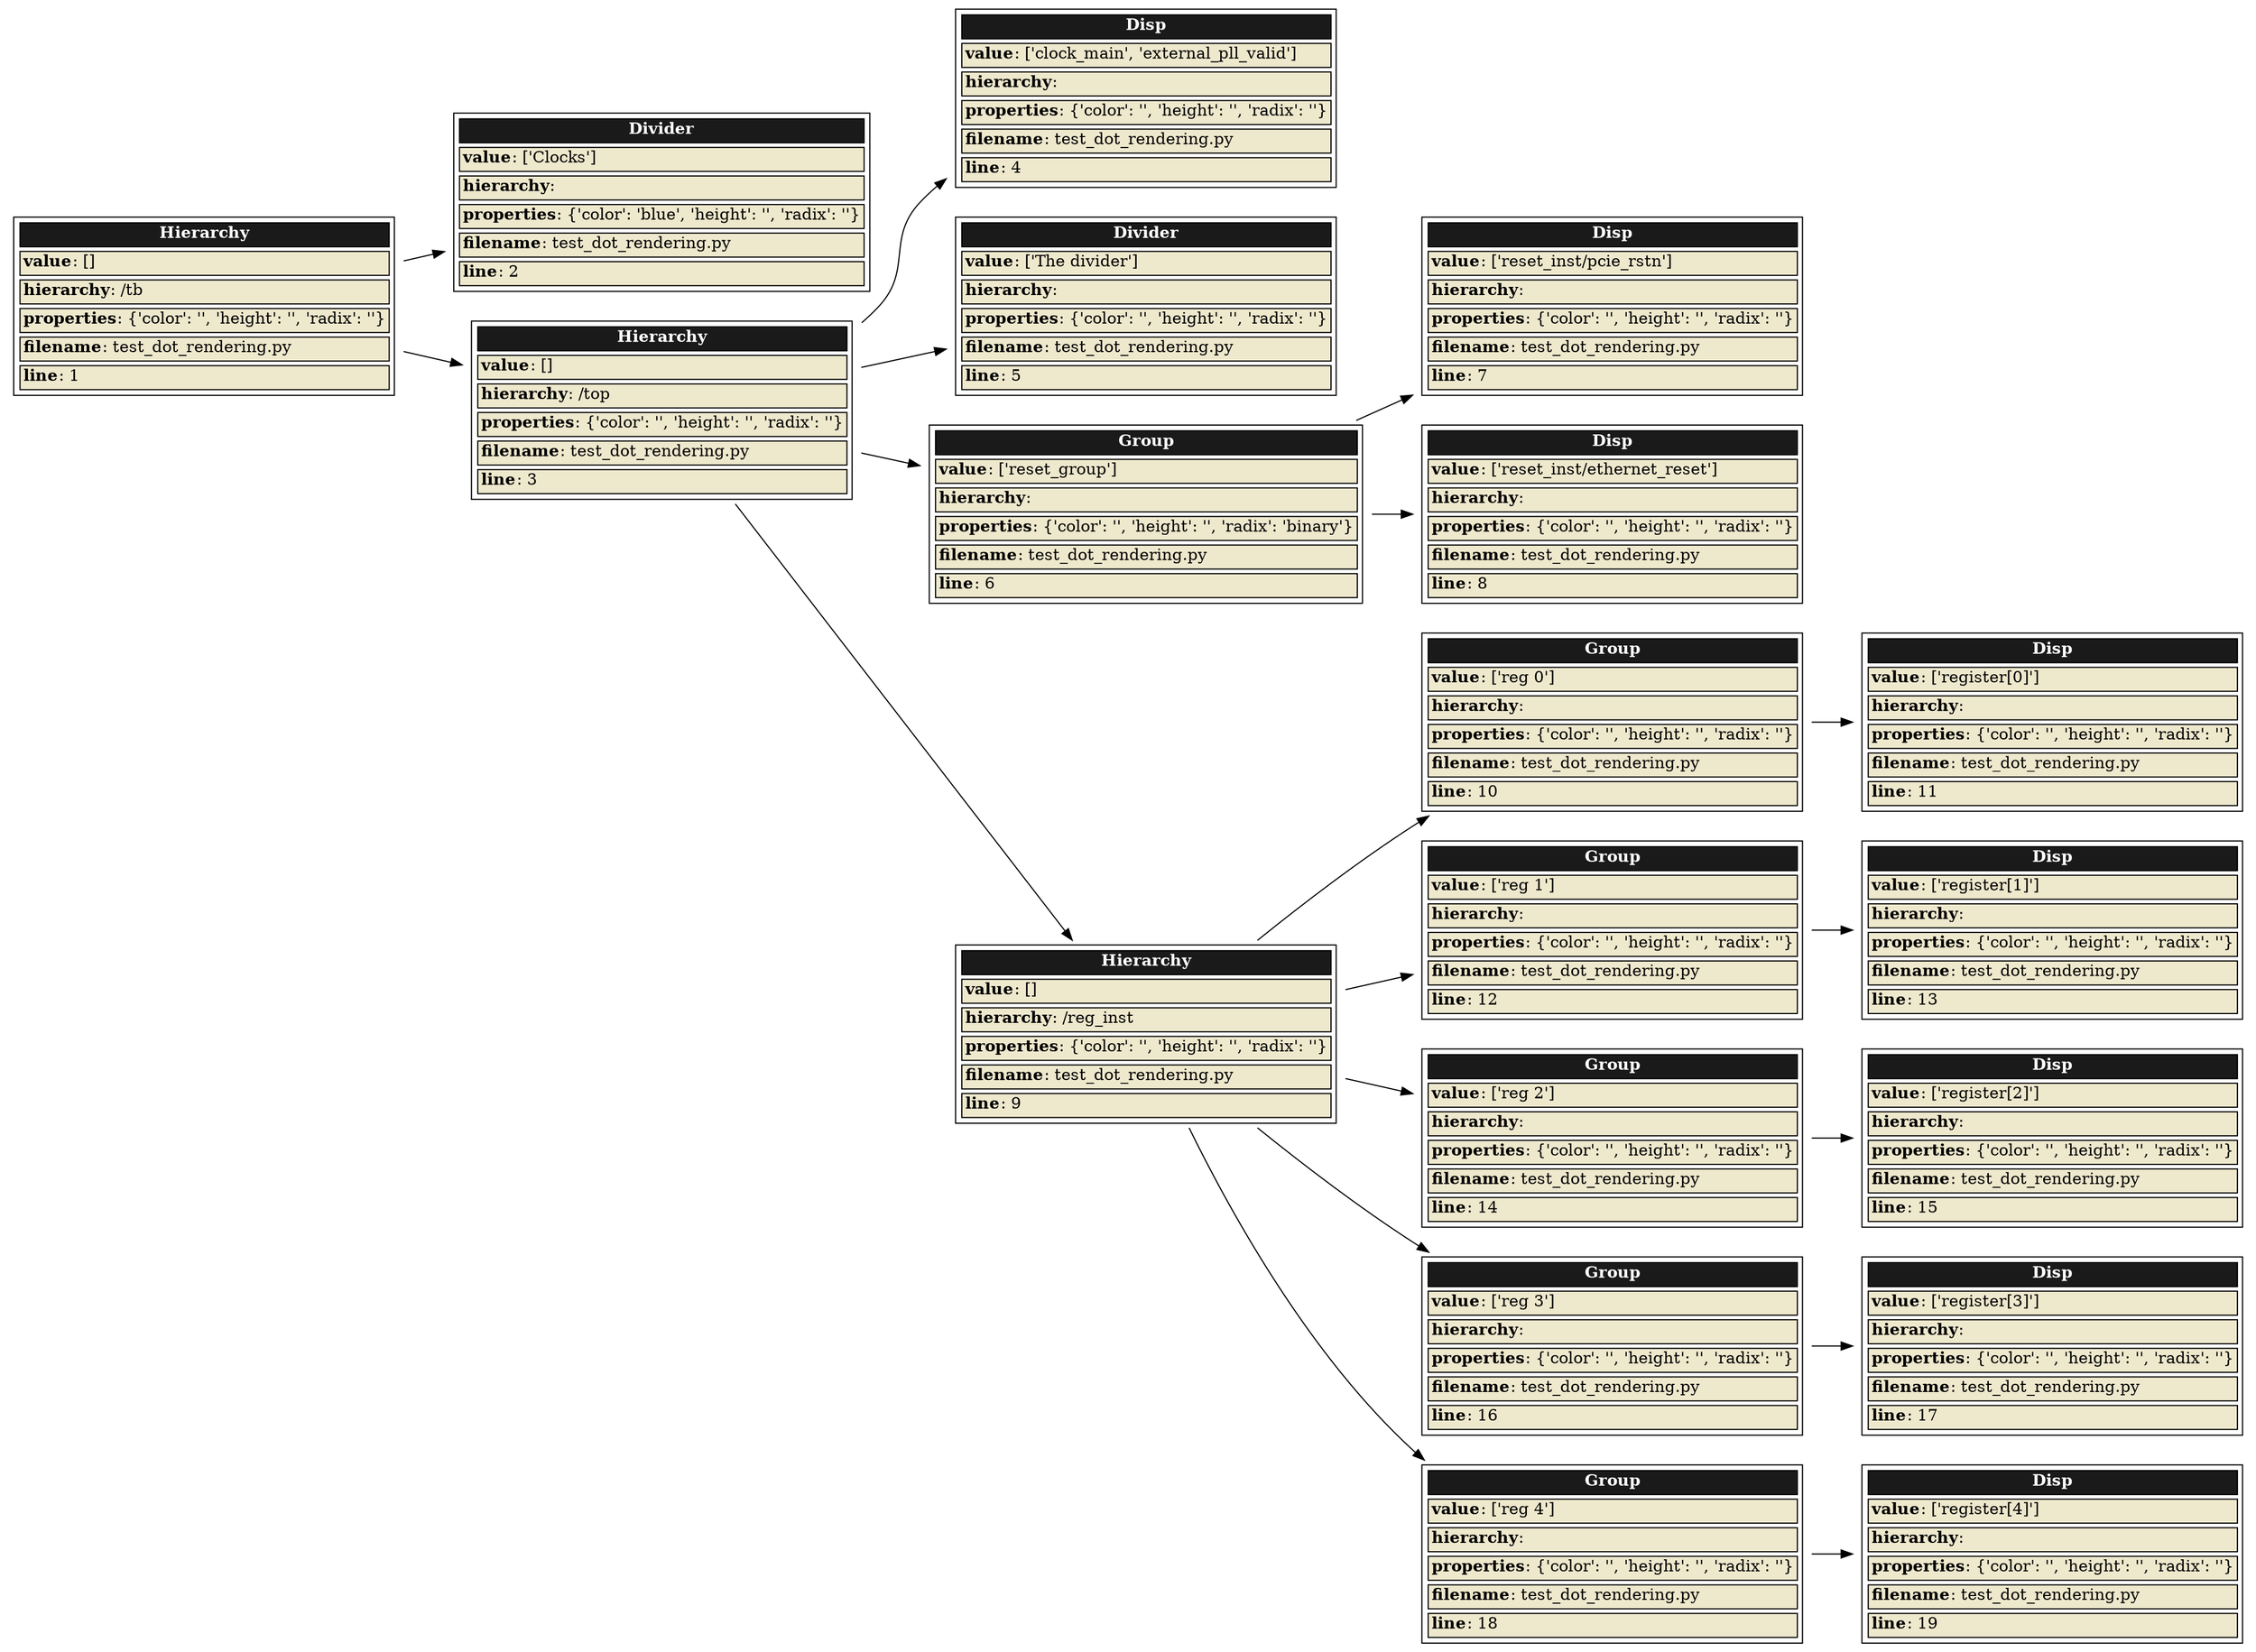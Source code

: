 digraph G {
    rankdir=LR;
    node [shape=plaintext];
    n0 [label=< <TABLE BORDER="1" CELLBORDER="1" CELLSPACING="4">
        <TR><TD BGCOLOR="gray10"><FONT COLOR="white"><b>Hierarchy</b></FONT></TD></TR>
        <TR><TD BGCOLOR="cornsilk2" ALIGN="LEFT"><b>value</b>: []</TD></TR>
        <TR><TD BGCOLOR="cornsilk2" ALIGN="LEFT"><b>hierarchy</b>: /tb</TD></TR>
        <TR><TD BGCOLOR="cornsilk2" ALIGN="LEFT"><b>properties</b>: {'color': '', 'height': '', 'radix': ''}</TD></TR>
        <TR><TD BGCOLOR="cornsilk2" ALIGN="LEFT"><b>filename</b>: test_dot_rendering.py</TD></TR>
        <TR><TD BGCOLOR="cornsilk2" ALIGN="LEFT"><b>line</b>: 1</TD></TR></TABLE> >];
    n1 [label=< <TABLE BORDER="1" CELLBORDER="1" CELLSPACING="4">
        <TR><TD BGCOLOR="gray10"><FONT COLOR="white"><b>Divider</b></FONT></TD></TR>
        <TR><TD BGCOLOR="cornsilk2" ALIGN="LEFT"><b>value</b>: ['Clocks']</TD></TR>
        <TR><TD BGCOLOR="cornsilk2" ALIGN="LEFT"><b>hierarchy</b>: </TD></TR>
        <TR><TD BGCOLOR="cornsilk2" ALIGN="LEFT"><b>properties</b>: {'color': 'blue', 'height': '', 'radix': ''}</TD></TR>
        <TR><TD BGCOLOR="cornsilk2" ALIGN="LEFT"><b>filename</b>: test_dot_rendering.py</TD></TR>
        <TR><TD BGCOLOR="cornsilk2" ALIGN="LEFT"><b>line</b>: 2</TD></TR></TABLE> >];
    n0 -> n1;
    n2 [label=< <TABLE BORDER="1" CELLBORDER="1" CELLSPACING="4">
        <TR><TD BGCOLOR="gray10"><FONT COLOR="white"><b>Hierarchy</b></FONT></TD></TR>
        <TR><TD BGCOLOR="cornsilk2" ALIGN="LEFT"><b>value</b>: []</TD></TR>
        <TR><TD BGCOLOR="cornsilk2" ALIGN="LEFT"><b>hierarchy</b>: /top</TD></TR>
        <TR><TD BGCOLOR="cornsilk2" ALIGN="LEFT"><b>properties</b>: {'color': '', 'height': '', 'radix': ''}</TD></TR>
        <TR><TD BGCOLOR="cornsilk2" ALIGN="LEFT"><b>filename</b>: test_dot_rendering.py</TD></TR>
        <TR><TD BGCOLOR="cornsilk2" ALIGN="LEFT"><b>line</b>: 3</TD></TR></TABLE> >];
    n3 [label=< <TABLE BORDER="1" CELLBORDER="1" CELLSPACING="4">
        <TR><TD BGCOLOR="gray10"><FONT COLOR="white"><b>Disp</b></FONT></TD></TR>
        <TR><TD BGCOLOR="cornsilk2" ALIGN="LEFT"><b>value</b>: ['clock_main', 'external_pll_valid']</TD></TR>
        <TR><TD BGCOLOR="cornsilk2" ALIGN="LEFT"><b>hierarchy</b>: </TD></TR>
        <TR><TD BGCOLOR="cornsilk2" ALIGN="LEFT"><b>properties</b>: {'color': '', 'height': '', 'radix': ''}</TD></TR>
        <TR><TD BGCOLOR="cornsilk2" ALIGN="LEFT"><b>filename</b>: test_dot_rendering.py</TD></TR>
        <TR><TD BGCOLOR="cornsilk2" ALIGN="LEFT"><b>line</b>: 4</TD></TR></TABLE> >];
    n2 -> n3;
    n4 [label=< <TABLE BORDER="1" CELLBORDER="1" CELLSPACING="4">
        <TR><TD BGCOLOR="gray10"><FONT COLOR="white"><b>Divider</b></FONT></TD></TR>
        <TR><TD BGCOLOR="cornsilk2" ALIGN="LEFT"><b>value</b>: ['The divider']</TD></TR>
        <TR><TD BGCOLOR="cornsilk2" ALIGN="LEFT"><b>hierarchy</b>: </TD></TR>
        <TR><TD BGCOLOR="cornsilk2" ALIGN="LEFT"><b>properties</b>: {'color': '', 'height': '', 'radix': ''}</TD></TR>
        <TR><TD BGCOLOR="cornsilk2" ALIGN="LEFT"><b>filename</b>: test_dot_rendering.py</TD></TR>
        <TR><TD BGCOLOR="cornsilk2" ALIGN="LEFT"><b>line</b>: 5</TD></TR></TABLE> >];
    n2 -> n4;
    n5 [label=< <TABLE BORDER="1" CELLBORDER="1" CELLSPACING="4">
        <TR><TD BGCOLOR="gray10"><FONT COLOR="white"><b>Group</b></FONT></TD></TR>
        <TR><TD BGCOLOR="cornsilk2" ALIGN="LEFT"><b>value</b>: ['reset_group']</TD></TR>
        <TR><TD BGCOLOR="cornsilk2" ALIGN="LEFT"><b>hierarchy</b>: </TD></TR>
        <TR><TD BGCOLOR="cornsilk2" ALIGN="LEFT"><b>properties</b>: {'color': '', 'height': '', 'radix': 'binary'}</TD></TR>
        <TR><TD BGCOLOR="cornsilk2" ALIGN="LEFT"><b>filename</b>: test_dot_rendering.py</TD></TR>
        <TR><TD BGCOLOR="cornsilk2" ALIGN="LEFT"><b>line</b>: 6</TD></TR></TABLE> >];
    n6 [label=< <TABLE BORDER="1" CELLBORDER="1" CELLSPACING="4">
        <TR><TD BGCOLOR="gray10"><FONT COLOR="white"><b>Disp</b></FONT></TD></TR>
        <TR><TD BGCOLOR="cornsilk2" ALIGN="LEFT"><b>value</b>: ['reset_inst/pcie_rstn']</TD></TR>
        <TR><TD BGCOLOR="cornsilk2" ALIGN="LEFT"><b>hierarchy</b>: </TD></TR>
        <TR><TD BGCOLOR="cornsilk2" ALIGN="LEFT"><b>properties</b>: {'color': '', 'height': '', 'radix': ''}</TD></TR>
        <TR><TD BGCOLOR="cornsilk2" ALIGN="LEFT"><b>filename</b>: test_dot_rendering.py</TD></TR>
        <TR><TD BGCOLOR="cornsilk2" ALIGN="LEFT"><b>line</b>: 7</TD></TR></TABLE> >];
    n5 -> n6;
    n7 [label=< <TABLE BORDER="1" CELLBORDER="1" CELLSPACING="4">
        <TR><TD BGCOLOR="gray10"><FONT COLOR="white"><b>Disp</b></FONT></TD></TR>
        <TR><TD BGCOLOR="cornsilk2" ALIGN="LEFT"><b>value</b>: ['reset_inst/ethernet_reset']</TD></TR>
        <TR><TD BGCOLOR="cornsilk2" ALIGN="LEFT"><b>hierarchy</b>: </TD></TR>
        <TR><TD BGCOLOR="cornsilk2" ALIGN="LEFT"><b>properties</b>: {'color': '', 'height': '', 'radix': ''}</TD></TR>
        <TR><TD BGCOLOR="cornsilk2" ALIGN="LEFT"><b>filename</b>: test_dot_rendering.py</TD></TR>
        <TR><TD BGCOLOR="cornsilk2" ALIGN="LEFT"><b>line</b>: 8</TD></TR></TABLE> >];
    n5 -> n7;
    n2 -> n5;
    n8 [label=< <TABLE BORDER="1" CELLBORDER="1" CELLSPACING="4">
        <TR><TD BGCOLOR="gray10"><FONT COLOR="white"><b>Hierarchy</b></FONT></TD></TR>
        <TR><TD BGCOLOR="cornsilk2" ALIGN="LEFT"><b>value</b>: []</TD></TR>
        <TR><TD BGCOLOR="cornsilk2" ALIGN="LEFT"><b>hierarchy</b>: /reg_inst</TD></TR>
        <TR><TD BGCOLOR="cornsilk2" ALIGN="LEFT"><b>properties</b>: {'color': '', 'height': '', 'radix': ''}</TD></TR>
        <TR><TD BGCOLOR="cornsilk2" ALIGN="LEFT"><b>filename</b>: test_dot_rendering.py</TD></TR>
        <TR><TD BGCOLOR="cornsilk2" ALIGN="LEFT"><b>line</b>: 9</TD></TR></TABLE> >];
    n9 [label=< <TABLE BORDER="1" CELLBORDER="1" CELLSPACING="4">
        <TR><TD BGCOLOR="gray10"><FONT COLOR="white"><b>Group</b></FONT></TD></TR>
        <TR><TD BGCOLOR="cornsilk2" ALIGN="LEFT"><b>value</b>: ['reg 0']</TD></TR>
        <TR><TD BGCOLOR="cornsilk2" ALIGN="LEFT"><b>hierarchy</b>: </TD></TR>
        <TR><TD BGCOLOR="cornsilk2" ALIGN="LEFT"><b>properties</b>: {'color': '', 'height': '', 'radix': ''}</TD></TR>
        <TR><TD BGCOLOR="cornsilk2" ALIGN="LEFT"><b>filename</b>: test_dot_rendering.py</TD></TR>
        <TR><TD BGCOLOR="cornsilk2" ALIGN="LEFT"><b>line</b>: 10</TD></TR></TABLE> >];
    n10 [label=< <TABLE BORDER="1" CELLBORDER="1" CELLSPACING="4">
        <TR><TD BGCOLOR="gray10"><FONT COLOR="white"><b>Disp</b></FONT></TD></TR>
        <TR><TD BGCOLOR="cornsilk2" ALIGN="LEFT"><b>value</b>: ['register[0]']</TD></TR>
        <TR><TD BGCOLOR="cornsilk2" ALIGN="LEFT"><b>hierarchy</b>: </TD></TR>
        <TR><TD BGCOLOR="cornsilk2" ALIGN="LEFT"><b>properties</b>: {'color': '', 'height': '', 'radix': ''}</TD></TR>
        <TR><TD BGCOLOR="cornsilk2" ALIGN="LEFT"><b>filename</b>: test_dot_rendering.py</TD></TR>
        <TR><TD BGCOLOR="cornsilk2" ALIGN="LEFT"><b>line</b>: 11</TD></TR></TABLE> >];
    n9 -> n10;
    n8 -> n9;
    n11 [label=< <TABLE BORDER="1" CELLBORDER="1" CELLSPACING="4">
        <TR><TD BGCOLOR="gray10"><FONT COLOR="white"><b>Group</b></FONT></TD></TR>
        <TR><TD BGCOLOR="cornsilk2" ALIGN="LEFT"><b>value</b>: ['reg 1']</TD></TR>
        <TR><TD BGCOLOR="cornsilk2" ALIGN="LEFT"><b>hierarchy</b>: </TD></TR>
        <TR><TD BGCOLOR="cornsilk2" ALIGN="LEFT"><b>properties</b>: {'color': '', 'height': '', 'radix': ''}</TD></TR>
        <TR><TD BGCOLOR="cornsilk2" ALIGN="LEFT"><b>filename</b>: test_dot_rendering.py</TD></TR>
        <TR><TD BGCOLOR="cornsilk2" ALIGN="LEFT"><b>line</b>: 12</TD></TR></TABLE> >];
    n12 [label=< <TABLE BORDER="1" CELLBORDER="1" CELLSPACING="4">
        <TR><TD BGCOLOR="gray10"><FONT COLOR="white"><b>Disp</b></FONT></TD></TR>
        <TR><TD BGCOLOR="cornsilk2" ALIGN="LEFT"><b>value</b>: ['register[1]']</TD></TR>
        <TR><TD BGCOLOR="cornsilk2" ALIGN="LEFT"><b>hierarchy</b>: </TD></TR>
        <TR><TD BGCOLOR="cornsilk2" ALIGN="LEFT"><b>properties</b>: {'color': '', 'height': '', 'radix': ''}</TD></TR>
        <TR><TD BGCOLOR="cornsilk2" ALIGN="LEFT"><b>filename</b>: test_dot_rendering.py</TD></TR>
        <TR><TD BGCOLOR="cornsilk2" ALIGN="LEFT"><b>line</b>: 13</TD></TR></TABLE> >];
    n11 -> n12;
    n8 -> n11;
    n13 [label=< <TABLE BORDER="1" CELLBORDER="1" CELLSPACING="4">
        <TR><TD BGCOLOR="gray10"><FONT COLOR="white"><b>Group</b></FONT></TD></TR>
        <TR><TD BGCOLOR="cornsilk2" ALIGN="LEFT"><b>value</b>: ['reg 2']</TD></TR>
        <TR><TD BGCOLOR="cornsilk2" ALIGN="LEFT"><b>hierarchy</b>: </TD></TR>
        <TR><TD BGCOLOR="cornsilk2" ALIGN="LEFT"><b>properties</b>: {'color': '', 'height': '', 'radix': ''}</TD></TR>
        <TR><TD BGCOLOR="cornsilk2" ALIGN="LEFT"><b>filename</b>: test_dot_rendering.py</TD></TR>
        <TR><TD BGCOLOR="cornsilk2" ALIGN="LEFT"><b>line</b>: 14</TD></TR></TABLE> >];
    n14 [label=< <TABLE BORDER="1" CELLBORDER="1" CELLSPACING="4">
        <TR><TD BGCOLOR="gray10"><FONT COLOR="white"><b>Disp</b></FONT></TD></TR>
        <TR><TD BGCOLOR="cornsilk2" ALIGN="LEFT"><b>value</b>: ['register[2]']</TD></TR>
        <TR><TD BGCOLOR="cornsilk2" ALIGN="LEFT"><b>hierarchy</b>: </TD></TR>
        <TR><TD BGCOLOR="cornsilk2" ALIGN="LEFT"><b>properties</b>: {'color': '', 'height': '', 'radix': ''}</TD></TR>
        <TR><TD BGCOLOR="cornsilk2" ALIGN="LEFT"><b>filename</b>: test_dot_rendering.py</TD></TR>
        <TR><TD BGCOLOR="cornsilk2" ALIGN="LEFT"><b>line</b>: 15</TD></TR></TABLE> >];
    n13 -> n14;
    n8 -> n13;
    n15 [label=< <TABLE BORDER="1" CELLBORDER="1" CELLSPACING="4">
        <TR><TD BGCOLOR="gray10"><FONT COLOR="white"><b>Group</b></FONT></TD></TR>
        <TR><TD BGCOLOR="cornsilk2" ALIGN="LEFT"><b>value</b>: ['reg 3']</TD></TR>
        <TR><TD BGCOLOR="cornsilk2" ALIGN="LEFT"><b>hierarchy</b>: </TD></TR>
        <TR><TD BGCOLOR="cornsilk2" ALIGN="LEFT"><b>properties</b>: {'color': '', 'height': '', 'radix': ''}</TD></TR>
        <TR><TD BGCOLOR="cornsilk2" ALIGN="LEFT"><b>filename</b>: test_dot_rendering.py</TD></TR>
        <TR><TD BGCOLOR="cornsilk2" ALIGN="LEFT"><b>line</b>: 16</TD></TR></TABLE> >];
    n16 [label=< <TABLE BORDER="1" CELLBORDER="1" CELLSPACING="4">
        <TR><TD BGCOLOR="gray10"><FONT COLOR="white"><b>Disp</b></FONT></TD></TR>
        <TR><TD BGCOLOR="cornsilk2" ALIGN="LEFT"><b>value</b>: ['register[3]']</TD></TR>
        <TR><TD BGCOLOR="cornsilk2" ALIGN="LEFT"><b>hierarchy</b>: </TD></TR>
        <TR><TD BGCOLOR="cornsilk2" ALIGN="LEFT"><b>properties</b>: {'color': '', 'height': '', 'radix': ''}</TD></TR>
        <TR><TD BGCOLOR="cornsilk2" ALIGN="LEFT"><b>filename</b>: test_dot_rendering.py</TD></TR>
        <TR><TD BGCOLOR="cornsilk2" ALIGN="LEFT"><b>line</b>: 17</TD></TR></TABLE> >];
    n15 -> n16;
    n8 -> n15;
    n17 [label=< <TABLE BORDER="1" CELLBORDER="1" CELLSPACING="4">
        <TR><TD BGCOLOR="gray10"><FONT COLOR="white"><b>Group</b></FONT></TD></TR>
        <TR><TD BGCOLOR="cornsilk2" ALIGN="LEFT"><b>value</b>: ['reg 4']</TD></TR>
        <TR><TD BGCOLOR="cornsilk2" ALIGN="LEFT"><b>hierarchy</b>: </TD></TR>
        <TR><TD BGCOLOR="cornsilk2" ALIGN="LEFT"><b>properties</b>: {'color': '', 'height': '', 'radix': ''}</TD></TR>
        <TR><TD BGCOLOR="cornsilk2" ALIGN="LEFT"><b>filename</b>: test_dot_rendering.py</TD></TR>
        <TR><TD BGCOLOR="cornsilk2" ALIGN="LEFT"><b>line</b>: 18</TD></TR></TABLE> >];
    n18 [label=< <TABLE BORDER="1" CELLBORDER="1" CELLSPACING="4">
        <TR><TD BGCOLOR="gray10"><FONT COLOR="white"><b>Disp</b></FONT></TD></TR>
        <TR><TD BGCOLOR="cornsilk2" ALIGN="LEFT"><b>value</b>: ['register[4]']</TD></TR>
        <TR><TD BGCOLOR="cornsilk2" ALIGN="LEFT"><b>hierarchy</b>: </TD></TR>
        <TR><TD BGCOLOR="cornsilk2" ALIGN="LEFT"><b>properties</b>: {'color': '', 'height': '', 'radix': ''}</TD></TR>
        <TR><TD BGCOLOR="cornsilk2" ALIGN="LEFT"><b>filename</b>: test_dot_rendering.py</TD></TR>
        <TR><TD BGCOLOR="cornsilk2" ALIGN="LEFT"><b>line</b>: 19</TD></TR></TABLE> >];
    n17 -> n18;
    n8 -> n17;
    n2 -> n8;
    n0 -> n2;
}
